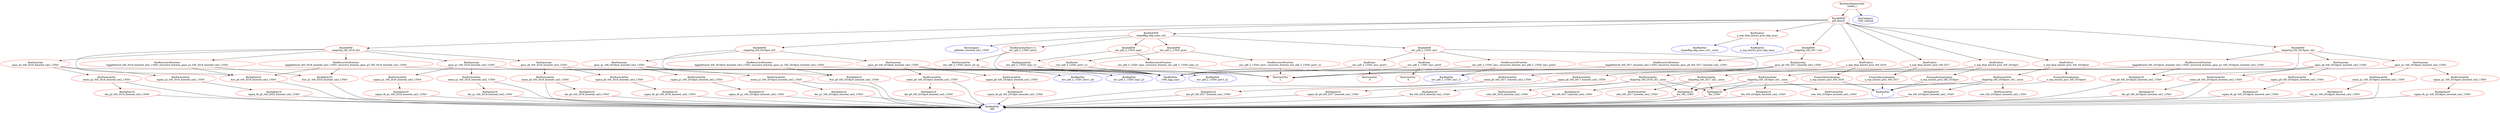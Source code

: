 digraph model_s{
"model_s" [ color=red, label="RooSimultaneousOpt\nmodel_s"];
"pdf_binch3" [ color=red, label="RooAddPdf\npdf_binch3"];
"shapeSig_ttH_2018_ch3" [ color=red, label="RooAddPdf\nshapeSig_ttH_2018_ch3"];
"gaus_g0_ttH_2018_boosted_cat2_13TeV" [ color=red, label="RooGaussian\ngaus_g0_ttH_2018_boosted_cat2_13TeV"];
"mean_g0_ttH_2018_boosted_cat2_13TeV" [ color=red, label="RooFormulaVar\nmean_g0_ttH_2018_boosted_cat2_13TeV"];
"dm_g0_ttH_2018_boosted_cat2_13TeV" [ color=red, label="RooSpline1D\ndm_g0_ttH_2018_boosted_cat2_13TeV"];
"MH" [ color=blue, label="RooRealVar\nMH"];
"sigma_g0_ttH_2018_boosted_cat2_13TeV" [ color=red, label="RooFormulaVar\nsigma_g0_ttH_2018_boosted_cat2_13TeV"];
"sigma_fit_g0_ttH_2018_boosted_cat2_13TeV" [ color=red, label="RooSpline1D\nsigma_fit_g0_ttH_2018_boosted_cat2_13TeV"];
"CMS_hgg_mass" [ color=blue, label="RooRealVar\nCMS_hgg_mass"];
"gaus_g1_ttH_2018_boosted_cat2_13TeV" [ color=red, label="RooGaussian\ngaus_g1_ttH_2018_boosted_cat2_13TeV"];
"mean_g1_ttH_2018_boosted_cat2_13TeV" [ color=red, label="RooFormulaVar\nmean_g1_ttH_2018_boosted_cat2_13TeV"];
"dm_g1_ttH_2018_boosted_cat2_13TeV" [ color=red, label="RooSpline1D\ndm_g1_ttH_2018_boosted_cat2_13TeV"];
"sigma_g1_ttH_2018_boosted_cat2_13TeV" [ color=red, label="RooFormulaVar\nsigma_g1_ttH_2018_boosted_cat2_13TeV"];
"sigma_fit_g1_ttH_2018_boosted_cat2_13TeV" [ color=red, label="RooSpline1D\nsigma_fit_g1_ttH_2018_boosted_cat2_13TeV"];
"gaus_g2_ttH_2018_boosted_cat2_13TeV" [ color=red, label="RooGaussian\ngaus_g2_ttH_2018_boosted_cat2_13TeV"];
"mean_g2_ttH_2018_boosted_cat2_13TeV" [ color=red, label="RooFormulaVar\nmean_g2_ttH_2018_boosted_cat2_13TeV"];
"dm_g2_ttH_2018_boosted_cat2_13TeV" [ color=red, label="RooSpline1D\ndm_g2_ttH_2018_boosted_cat2_13TeV"];
"sigma_g2_ttH_2018_boosted_cat2_13TeV" [ color=red, label="RooFormulaVar\nsigma_g2_ttH_2018_boosted_cat2_13TeV"];
"sigma_fit_g2_ttH_2018_boosted_cat2_13TeV" [ color=red, label="RooSpline1D\nsigma_fit_g2_ttH_2018_boosted_cat2_13TeV"];
"frac_g0_ttH_2018_boosted_cat2_13TeV" [ color=red, label="RooSpline1D\nfrac_g0_ttH_2018_boosted_cat2_13TeV"];
"hggpdfsmrel_ttH_2018_boosted_cat2_13TeV_recursive_fraction_gaus_g1_ttH_2018_boosted_cat2_13TeV" [ color=red, label="RooRecursiveFraction\nhggpdfsmrel_ttH_2018_boosted_cat2_13TeV_recursive_fraction_gaus_g1_ttH_2018_boosted_cat2_13TeV"];
"frac_g1_ttH_2018_boosted_cat2_13TeV" [ color=red, label="RooSpline1D\nfrac_g1_ttH_2018_boosted_cat2_13TeV"];
"hggpdfsmrel_ttH_2018_boosted_cat2_13TeV_recursive_fraction_gaus_g2_ttH_2018_boosted_cat2_13TeV" [ color=red, label="RooRecursiveFraction\nhggpdfsmrel_ttH_2018_boosted_cat2_13TeV_recursive_fraction_gaus_g2_ttH_2018_boosted_cat2_13TeV"];
"1" [ color=red, label="RooConstVar\n1"];
"n_exp_final_binch3_proc_ttH_2018" [ color=red, label="RooProduct\nn_exp_final_binch3_proc_ttH_2018"];
"n_exp_binch3_proc_ttH_2018" [ color=red, label="ProcessNormalization\nn_exp_binch3_proc_ttH_2018"];
"r" [ color=blue, label="RooRealVar\nr"];
"shapeSig_ttH_2018_ch3__norm" [ color=red, label="RooFormulaVar\nshapeSig_ttH_2018_ch3__norm"];
"fxs_ttH_13TeV" [ color=red, label="RooSpline1D\nfxs_ttH_13TeV"];
"fbr_13TeV" [ color=red, label="RooSpline1D\nfbr_13TeV"];
"fea_ttH_2018_boosted_cat2_13TeV" [ color=red, label="RooSpline1D\nfea_ttH_2018_boosted_cat2_13TeV"];
"rate_ttH_2018_boosted_cat2_13TeV" [ color=red, label="RooFormulaVar\nrate_ttH_2018_boosted_cat2_13TeV"];
"shapeBkg_bkg_mass_ch3" [ color=red, label="RooMultiPdf\nshapeBkg_bkg_mass_ch3"];
"pdfindex_boosted_cat2_13TeV" [ color=blue, label="RooCategory\npdfindex_boosted_cat2_13TeV"];
"env_pdf_2_13TeV_bern1" [ color=red, label="RooBernsteinFast<1>\nenv_pdf_2_13TeV_bern1"];
"env_pdf_2_13TeV_bern1_p0_sq" [ color=red, label="RooFormulaVar\nenv_pdf_2_13TeV_bern1_p0_sq"];
"env_pdf_2_13TeV_bern1_p0" [ color=blue, label="RooRealVar\nenv_pdf_2_13TeV_bern1_p0"];
"env_pdf_2_13TeV_exp1" [ color=red, label="RooAddPdf\nenv_pdf_2_13TeV_exp1"];
"env_pdf_2_13TeV_exp1_e1" [ color=red, label="RooExponential\nenv_pdf_2_13TeV_exp1_e1"];
"env_pdf_2_13TeV_exp1_p1" [ color=blue, label="RooRealVar\nenv_pdf_2_13TeV_exp1_p1"];
"env_pdf_2_13TeV_exp1_recursive_fraction_env_pdf_2_13TeV_exp1_e1" [ color=red, label="RooRecursiveFraction\nenv_pdf_2_13TeV_exp1_recursive_fraction_env_pdf_2_13TeV_exp1_e1"];
"env_pdf_2_13TeV_pow1" [ color=red, label="RooAddPdf\nenv_pdf_2_13TeV_pow1"];
"env_pdf_2_13TeV_pow1_e1" [ color=red, label="RooPower\nenv_pdf_2_13TeV_pow1_e1"];
"env_pdf_2_13TeV_pow1_p1" [ color=blue, label="RooRealVar\nenv_pdf_2_13TeV_pow1_p1"];
"env_pdf_2_13TeV_pow1_recursive_fraction_env_pdf_2_13TeV_pow1_e1" [ color=red, label="RooRecursiveFraction\nenv_pdf_2_13TeV_pow1_recursive_fraction_env_pdf_2_13TeV_pow1_e1"];
"env_pdf_2_13TeV_lau1" [ color=red, label="RooAddPdf\nenv_pdf_2_13TeV_lau1"];
"env_pdf_2_13TeV_lau1_pow0" [ color=red, label="RooPower\nenv_pdf_2_13TeV_lau1_pow0"];
"-4" [ color=red, label="RooConstVar\n-4"];
"env_pdf_2_13TeV_lau1_l1" [ color=blue, label="RooRealVar\nenv_pdf_2_13TeV_lau1_l1"];
"env_pdf_2_13TeV_lau1_powl1" [ color=red, label="RooPower\nenv_pdf_2_13TeV_lau1_powl1"];
"-5" [ color=red, label="RooConstVar\n-5"];
"env_pdf_2_13TeV_lau1_recursive_fraction_env_pdf_2_13TeV_lau1_powl1" [ color=red, label="RooRecursiveFraction\nenv_pdf_2_13TeV_lau1_recursive_fraction_env_pdf_2_13TeV_lau1_powl1"];
"n_exp_final_binch3_proc_bkg_mass" [ color=red, label="RooProduct\nn_exp_final_binch3_proc_bkg_mass"];
"n_exp_binch3_proc_bkg_mass" [ color=blue, label="RooRealVar\nn_exp_binch3_proc_bkg_mass"];
"shapeBkg_bkg_mass_ch3__norm" [ color=blue, label="RooRealVar\nshapeBkg_bkg_mass_ch3__norm"];
"shapeSig_ttH_2016pre_ch3" [ color=red, label="RooAddPdf\nshapeSig_ttH_2016pre_ch3"];
"gaus_g0_ttH_2016pre_boosted_cat2_13TeV" [ color=red, label="RooGaussian\ngaus_g0_ttH_2016pre_boosted_cat2_13TeV"];
"mean_g0_ttH_2016pre_boosted_cat2_13TeV" [ color=red, label="RooFormulaVar\nmean_g0_ttH_2016pre_boosted_cat2_13TeV"];
"dm_g0_ttH_2016pre_boosted_cat2_13TeV" [ color=red, label="RooSpline1D\ndm_g0_ttH_2016pre_boosted_cat2_13TeV"];
"sigma_g0_ttH_2016pre_boosted_cat2_13TeV" [ color=red, label="RooFormulaVar\nsigma_g0_ttH_2016pre_boosted_cat2_13TeV"];
"sigma_fit_g0_ttH_2016pre_boosted_cat2_13TeV" [ color=red, label="RooSpline1D\nsigma_fit_g0_ttH_2016pre_boosted_cat2_13TeV"];
"frac_g0_ttH_2016pre_boosted_cat2_13TeV" [ color=red, label="RooSpline1D\nfrac_g0_ttH_2016pre_boosted_cat2_13TeV"];
"gaus_g1_ttH_2016pre_boosted_cat2_13TeV" [ color=red, label="RooGaussian\ngaus_g1_ttH_2016pre_boosted_cat2_13TeV"];
"mean_g1_ttH_2016pre_boosted_cat2_13TeV" [ color=red, label="RooFormulaVar\nmean_g1_ttH_2016pre_boosted_cat2_13TeV"];
"dm_g1_ttH_2016pre_boosted_cat2_13TeV" [ color=red, label="RooSpline1D\ndm_g1_ttH_2016pre_boosted_cat2_13TeV"];
"sigma_g1_ttH_2016pre_boosted_cat2_13TeV" [ color=red, label="RooFormulaVar\nsigma_g1_ttH_2016pre_boosted_cat2_13TeV"];
"sigma_fit_g1_ttH_2016pre_boosted_cat2_13TeV" [ color=red, label="RooSpline1D\nsigma_fit_g1_ttH_2016pre_boosted_cat2_13TeV"];
"hggpdfsmrel_ttH_2016pre_boosted_cat2_13TeV_recursive_fraction_gaus_g1_ttH_2016pre_boosted_cat2_13TeV" [ color=red, label="RooRecursiveFraction\nhggpdfsmrel_ttH_2016pre_boosted_cat2_13TeV_recursive_fraction_gaus_g1_ttH_2016pre_boosted_cat2_13TeV"];
"n_exp_final_binch3_proc_ttH_2016pre" [ color=red, label="RooProduct\nn_exp_final_binch3_proc_ttH_2016pre"];
"n_exp_binch3_proc_ttH_2016pre" [ color=red, label="ProcessNormalization\nn_exp_binch3_proc_ttH_2016pre"];
"shapeSig_ttH_2016pre_ch3__norm" [ color=red, label="RooFormulaVar\nshapeSig_ttH_2016pre_ch3__norm"];
"fea_ttH_2016pre_boosted_cat2_13TeV" [ color=red, label="RooSpline1D\nfea_ttH_2016pre_boosted_cat2_13TeV"];
"rate_ttH_2016pre_boosted_cat2_13TeV" [ color=red, label="RooFormulaVar\nrate_ttH_2016pre_boosted_cat2_13TeV"];
"shapeSig_ttH_2017_ch3" [ color=red, label="RooAddPdf\nshapeSig_ttH_2017_ch3"];
"gaus_g0_ttH_2017_boosted_cat2_13TeV" [ color=red, label="RooGaussian\ngaus_g0_ttH_2017_boosted_cat2_13TeV"];
"mean_g0_ttH_2017_boosted_cat2_13TeV" [ color=red, label="RooFormulaVar\nmean_g0_ttH_2017_boosted_cat2_13TeV"];
"dm_g0_ttH_2017_boosted_cat2_13TeV" [ color=red, label="RooSpline1D\ndm_g0_ttH_2017_boosted_cat2_13TeV"];
"sigma_g0_ttH_2017_boosted_cat2_13TeV" [ color=red, label="RooFormulaVar\nsigma_g0_ttH_2017_boosted_cat2_13TeV"];
"sigma_fit_g0_ttH_2017_boosted_cat2_13TeV" [ color=red, label="RooSpline1D\nsigma_fit_g0_ttH_2017_boosted_cat2_13TeV"];
"hggpdfsmrel_ttH_2017_boosted_cat2_13TeV_recursive_fraction_gaus_g0_ttH_2017_boosted_cat2_13TeV" [ color=red, label="RooRecursiveFraction\nhggpdfsmrel_ttH_2017_boosted_cat2_13TeV_recursive_fraction_gaus_g0_ttH_2017_boosted_cat2_13TeV"];
"n_exp_final_binch3_proc_ttH_2017" [ color=red, label="RooProduct\nn_exp_final_binch3_proc_ttH_2017"];
"n_exp_binch3_proc_ttH_2017" [ color=red, label="ProcessNormalization\nn_exp_binch3_proc_ttH_2017"];
"shapeSig_ttH_2017_ch3__norm" [ color=red, label="RooFormulaVar\nshapeSig_ttH_2017_ch3__norm"];
"fea_ttH_2017_boosted_cat2_13TeV" [ color=red, label="RooSpline1D\nfea_ttH_2017_boosted_cat2_13TeV"];
"rate_ttH_2017_boosted_cat2_13TeV" [ color=red, label="RooFormulaVar\nrate_ttH_2017_boosted_cat2_13TeV"];
"shapeSig_ttH_2016post_ch3" [ color=red, label="RooAddPdf\nshapeSig_ttH_2016post_ch3"];
"gaus_g0_ttH_2016post_boosted_cat2_13TeV" [ color=red, label="RooGaussian\ngaus_g0_ttH_2016post_boosted_cat2_13TeV"];
"mean_g0_ttH_2016post_boosted_cat2_13TeV" [ color=red, label="RooFormulaVar\nmean_g0_ttH_2016post_boosted_cat2_13TeV"];
"dm_g0_ttH_2016post_boosted_cat2_13TeV" [ color=red, label="RooSpline1D\ndm_g0_ttH_2016post_boosted_cat2_13TeV"];
"sigma_g0_ttH_2016post_boosted_cat2_13TeV" [ color=red, label="RooFormulaVar\nsigma_g0_ttH_2016post_boosted_cat2_13TeV"];
"sigma_fit_g0_ttH_2016post_boosted_cat2_13TeV" [ color=red, label="RooSpline1D\nsigma_fit_g0_ttH_2016post_boosted_cat2_13TeV"];
"gaus_g1_ttH_2016post_boosted_cat2_13TeV" [ color=red, label="RooGaussian\ngaus_g1_ttH_2016post_boosted_cat2_13TeV"];
"mean_g1_ttH_2016post_boosted_cat2_13TeV" [ color=red, label="RooFormulaVar\nmean_g1_ttH_2016post_boosted_cat2_13TeV"];
"dm_g1_ttH_2016post_boosted_cat2_13TeV" [ color=red, label="RooSpline1D\ndm_g1_ttH_2016post_boosted_cat2_13TeV"];
"sigma_g1_ttH_2016post_boosted_cat2_13TeV" [ color=red, label="RooFormulaVar\nsigma_g1_ttH_2016post_boosted_cat2_13TeV"];
"sigma_fit_g1_ttH_2016post_boosted_cat2_13TeV" [ color=red, label="RooSpline1D\nsigma_fit_g1_ttH_2016post_boosted_cat2_13TeV"];
"frac_g0_ttH_2016post_boosted_cat2_13TeV" [ color=red, label="RooSpline1D\nfrac_g0_ttH_2016post_boosted_cat2_13TeV"];
"hggpdfsmrel_ttH_2016post_boosted_cat2_13TeV_recursive_fraction_gaus_g1_ttH_2016post_boosted_cat2_13TeV" [ color=red, label="RooRecursiveFraction\nhggpdfsmrel_ttH_2016post_boosted_cat2_13TeV_recursive_fraction_gaus_g1_ttH_2016post_boosted_cat2_13TeV"];
"n_exp_final_binch3_proc_ttH_2016post" [ color=red, label="RooProduct\nn_exp_final_binch3_proc_ttH_2016post"];
"n_exp_binch3_proc_ttH_2016post" [ color=red, label="ProcessNormalization\nn_exp_binch3_proc_ttH_2016post"];
"shapeSig_ttH_2016post_ch3__norm" [ color=red, label="RooFormulaVar\nshapeSig_ttH_2016post_ch3__norm"];
"fea_ttH_2016post_boosted_cat2_13TeV" [ color=red, label="RooSpline1D\nfea_ttH_2016post_boosted_cat2_13TeV"];
"rate_ttH_2016post_boosted_cat2_13TeV" [ color=red, label="RooFormulaVar\nrate_ttH_2016post_boosted_cat2_13TeV"];
"CMS_channel" [ color=blue, label="RooCategory\nCMS_channel"];
"n_exp_binch3_proc_ttH_2016post" -> "r";
"n_exp_binch3_proc_ttH_2016pre" -> "r";
"fbr_13TeV" -> "MH";
"fea_ttH_2018_boosted_cat2_13TeV" -> "MH";
"shapeSig_ttH_2018_ch3__norm" -> "fbr_13TeV";
"shapeSig_ttH_2018_ch3__norm" -> "fea_ttH_2018_boosted_cat2_13TeV";
"shapeSig_ttH_2018_ch3__norm" -> "rate_ttH_2018_boosted_cat2_13TeV";
"shapeSig_ttH_2018_ch3__norm" -> "fxs_ttH_13TeV";
"fxs_ttH_13TeV" -> "MH";
"shapeSig_ttH_2016post_ch3__norm" -> "fbr_13TeV";
"shapeSig_ttH_2016post_ch3__norm" -> "fxs_ttH_13TeV";
"shapeSig_ttH_2016post_ch3__norm" -> "fea_ttH_2016post_boosted_cat2_13TeV";
"shapeSig_ttH_2016post_ch3__norm" -> "rate_ttH_2016post_boosted_cat2_13TeV";
"shapeSig_ttH_2016pre_ch3__norm" -> "fbr_13TeV";
"shapeSig_ttH_2016pre_ch3__norm" -> "fxs_ttH_13TeV";
"shapeSig_ttH_2016pre_ch3__norm" -> "fea_ttH_2016pre_boosted_cat2_13TeV";
"shapeSig_ttH_2016pre_ch3__norm" -> "rate_ttH_2016pre_boosted_cat2_13TeV";
"shapeSig_ttH_2017_ch3__norm" -> "fbr_13TeV";
"shapeSig_ttH_2017_ch3__norm" -> "fxs_ttH_13TeV";
"shapeSig_ttH_2017_ch3__norm" -> "fea_ttH_2017_boosted_cat2_13TeV";
"shapeSig_ttH_2017_ch3__norm" -> "rate_ttH_2017_boosted_cat2_13TeV";
"fea_ttH_2016pre_boosted_cat2_13TeV" -> "MH";
"fea_ttH_2017_boosted_cat2_13TeV" -> "MH";
"fea_ttH_2016post_boosted_cat2_13TeV" -> "MH";
"n_exp_binch3_proc_ttH_2018" -> "r";
"n_exp_binch3_proc_ttH_2017" -> "r";
"model_s" -> "CMS_channel";
"model_s" -> "pdf_binch3";
"pdf_binch3" -> "shapeSig_ttH_2018_ch3";
"pdf_binch3" -> "n_exp_final_binch3_proc_ttH_2018";
"pdf_binch3" -> "shapeBkg_bkg_mass_ch3";
"pdf_binch3" -> "n_exp_final_binch3_proc_bkg_mass";
"pdf_binch3" -> "shapeSig_ttH_2016pre_ch3";
"pdf_binch3" -> "n_exp_final_binch3_proc_ttH_2016pre";
"pdf_binch3" -> "shapeSig_ttH_2017_ch3";
"pdf_binch3" -> "n_exp_final_binch3_proc_ttH_2017";
"pdf_binch3" -> "shapeSig_ttH_2016post_ch3";
"pdf_binch3" -> "n_exp_final_binch3_proc_ttH_2016post";
"shapeSig_ttH_2018_ch3" -> "gaus_g0_ttH_2018_boosted_cat2_13TeV";
"shapeSig_ttH_2018_ch3" -> "gaus_g1_ttH_2018_boosted_cat2_13TeV";
"shapeSig_ttH_2018_ch3" -> "gaus_g2_ttH_2018_boosted_cat2_13TeV";
"shapeSig_ttH_2018_ch3" -> "frac_g0_ttH_2018_boosted_cat2_13TeV";
"shapeSig_ttH_2018_ch3" -> "hggpdfsmrel_ttH_2018_boosted_cat2_13TeV_recursive_fraction_gaus_g1_ttH_2018_boosted_cat2_13TeV";
"shapeSig_ttH_2018_ch3" -> "hggpdfsmrel_ttH_2018_boosted_cat2_13TeV_recursive_fraction_gaus_g2_ttH_2018_boosted_cat2_13TeV";
"gaus_g0_ttH_2018_boosted_cat2_13TeV" -> "CMS_hgg_mass";
"gaus_g0_ttH_2018_boosted_cat2_13TeV" -> "mean_g0_ttH_2018_boosted_cat2_13TeV";
"gaus_g0_ttH_2018_boosted_cat2_13TeV" -> "sigma_g0_ttH_2018_boosted_cat2_13TeV";
"mean_g0_ttH_2018_boosted_cat2_13TeV" -> "MH";
"mean_g0_ttH_2018_boosted_cat2_13TeV" -> "dm_g0_ttH_2018_boosted_cat2_13TeV";
"dm_g0_ttH_2018_boosted_cat2_13TeV" -> "MH";
"sigma_g0_ttH_2018_boosted_cat2_13TeV" -> "sigma_fit_g0_ttH_2018_boosted_cat2_13TeV";
"sigma_fit_g0_ttH_2018_boosted_cat2_13TeV" -> "MH";
"gaus_g1_ttH_2018_boosted_cat2_13TeV" -> "CMS_hgg_mass";
"gaus_g1_ttH_2018_boosted_cat2_13TeV" -> "mean_g1_ttH_2018_boosted_cat2_13TeV";
"gaus_g1_ttH_2018_boosted_cat2_13TeV" -> "sigma_g1_ttH_2018_boosted_cat2_13TeV";
"mean_g1_ttH_2018_boosted_cat2_13TeV" -> "MH";
"mean_g1_ttH_2018_boosted_cat2_13TeV" -> "dm_g1_ttH_2018_boosted_cat2_13TeV";
"dm_g1_ttH_2018_boosted_cat2_13TeV" -> "MH";
"sigma_g1_ttH_2018_boosted_cat2_13TeV" -> "sigma_fit_g1_ttH_2018_boosted_cat2_13TeV";
"sigma_fit_g1_ttH_2018_boosted_cat2_13TeV" -> "MH";
"gaus_g2_ttH_2018_boosted_cat2_13TeV" -> "CMS_hgg_mass";
"gaus_g2_ttH_2018_boosted_cat2_13TeV" -> "mean_g2_ttH_2018_boosted_cat2_13TeV";
"gaus_g2_ttH_2018_boosted_cat2_13TeV" -> "sigma_g2_ttH_2018_boosted_cat2_13TeV";
"mean_g2_ttH_2018_boosted_cat2_13TeV" -> "MH";
"mean_g2_ttH_2018_boosted_cat2_13TeV" -> "dm_g2_ttH_2018_boosted_cat2_13TeV";
"dm_g2_ttH_2018_boosted_cat2_13TeV" -> "MH";
"sigma_g2_ttH_2018_boosted_cat2_13TeV" -> "sigma_fit_g2_ttH_2018_boosted_cat2_13TeV";
"sigma_fit_g2_ttH_2018_boosted_cat2_13TeV" -> "MH";
"frac_g0_ttH_2018_boosted_cat2_13TeV" -> "MH";
"hggpdfsmrel_ttH_2018_boosted_cat2_13TeV_recursive_fraction_gaus_g1_ttH_2018_boosted_cat2_13TeV" -> "frac_g0_ttH_2018_boosted_cat2_13TeV";
"hggpdfsmrel_ttH_2018_boosted_cat2_13TeV_recursive_fraction_gaus_g1_ttH_2018_boosted_cat2_13TeV" -> "frac_g1_ttH_2018_boosted_cat2_13TeV";
"frac_g1_ttH_2018_boosted_cat2_13TeV" -> "MH";
"hggpdfsmrel_ttH_2018_boosted_cat2_13TeV_recursive_fraction_gaus_g2_ttH_2018_boosted_cat2_13TeV" -> "frac_g0_ttH_2018_boosted_cat2_13TeV";
"hggpdfsmrel_ttH_2018_boosted_cat2_13TeV_recursive_fraction_gaus_g2_ttH_2018_boosted_cat2_13TeV" -> "frac_g1_ttH_2018_boosted_cat2_13TeV";
"hggpdfsmrel_ttH_2018_boosted_cat2_13TeV_recursive_fraction_gaus_g2_ttH_2018_boosted_cat2_13TeV" -> "1";
"n_exp_final_binch3_proc_ttH_2018" -> "shapeSig_ttH_2018_ch3__norm";
"n_exp_final_binch3_proc_ttH_2018" -> "n_exp_binch3_proc_ttH_2018";
"shapeBkg_bkg_mass_ch3" -> "pdfindex_boosted_cat2_13TeV";
"shapeBkg_bkg_mass_ch3" -> "env_pdf_2_13TeV_bern1";
"shapeBkg_bkg_mass_ch3" -> "env_pdf_2_13TeV_exp1";
"shapeBkg_bkg_mass_ch3" -> "env_pdf_2_13TeV_pow1";
"shapeBkg_bkg_mass_ch3" -> "env_pdf_2_13TeV_lau1";
"env_pdf_2_13TeV_bern1" -> "CMS_hgg_mass";
"env_pdf_2_13TeV_bern1" -> "env_pdf_2_13TeV_bern1_p0_sq";
"env_pdf_2_13TeV_bern1_p0_sq" -> "env_pdf_2_13TeV_bern1_p0";
"env_pdf_2_13TeV_exp1" -> "env_pdf_2_13TeV_exp1_e1";
"env_pdf_2_13TeV_exp1" -> "env_pdf_2_13TeV_exp1_recursive_fraction_env_pdf_2_13TeV_exp1_e1";
"env_pdf_2_13TeV_exp1_e1" -> "CMS_hgg_mass";
"env_pdf_2_13TeV_exp1_e1" -> "env_pdf_2_13TeV_exp1_p1";
"env_pdf_2_13TeV_exp1_recursive_fraction_env_pdf_2_13TeV_exp1_e1" -> "1";
"env_pdf_2_13TeV_pow1" -> "env_pdf_2_13TeV_pow1_e1";
"env_pdf_2_13TeV_pow1" -> "env_pdf_2_13TeV_pow1_recursive_fraction_env_pdf_2_13TeV_pow1_e1";
"env_pdf_2_13TeV_pow1_e1" -> "CMS_hgg_mass";
"env_pdf_2_13TeV_pow1_e1" -> "env_pdf_2_13TeV_pow1_p1";
"env_pdf_2_13TeV_pow1_recursive_fraction_env_pdf_2_13TeV_pow1_e1" -> "1";
"env_pdf_2_13TeV_lau1" -> "env_pdf_2_13TeV_lau1_pow0";
"env_pdf_2_13TeV_lau1" -> "env_pdf_2_13TeV_lau1_l1";
"env_pdf_2_13TeV_lau1" -> "env_pdf_2_13TeV_lau1_powl1";
"env_pdf_2_13TeV_lau1" -> "env_pdf_2_13TeV_lau1_recursive_fraction_env_pdf_2_13TeV_lau1_powl1";
"env_pdf_2_13TeV_lau1_pow0" -> "CMS_hgg_mass";
"env_pdf_2_13TeV_lau1_pow0" -> "-4";
"env_pdf_2_13TeV_lau1_powl1" -> "CMS_hgg_mass";
"env_pdf_2_13TeV_lau1_powl1" -> "-5";
"env_pdf_2_13TeV_lau1_recursive_fraction_env_pdf_2_13TeV_lau1_powl1" -> "1";
"env_pdf_2_13TeV_lau1_recursive_fraction_env_pdf_2_13TeV_lau1_powl1" -> "env_pdf_2_13TeV_lau1_l1";
"n_exp_final_binch3_proc_bkg_mass" -> "n_exp_binch3_proc_bkg_mass";
"n_exp_final_binch3_proc_bkg_mass" -> "shapeBkg_bkg_mass_ch3__norm";
"shapeSig_ttH_2016pre_ch3" -> "gaus_g0_ttH_2016pre_boosted_cat2_13TeV";
"shapeSig_ttH_2016pre_ch3" -> "frac_g0_ttH_2016pre_boosted_cat2_13TeV";
"shapeSig_ttH_2016pre_ch3" -> "gaus_g1_ttH_2016pre_boosted_cat2_13TeV";
"shapeSig_ttH_2016pre_ch3" -> "hggpdfsmrel_ttH_2016pre_boosted_cat2_13TeV_recursive_fraction_gaus_g1_ttH_2016pre_boosted_cat2_13TeV";
"gaus_g0_ttH_2016pre_boosted_cat2_13TeV" -> "CMS_hgg_mass";
"gaus_g0_ttH_2016pre_boosted_cat2_13TeV" -> "mean_g0_ttH_2016pre_boosted_cat2_13TeV";
"gaus_g0_ttH_2016pre_boosted_cat2_13TeV" -> "sigma_g0_ttH_2016pre_boosted_cat2_13TeV";
"mean_g0_ttH_2016pre_boosted_cat2_13TeV" -> "MH";
"mean_g0_ttH_2016pre_boosted_cat2_13TeV" -> "dm_g0_ttH_2016pre_boosted_cat2_13TeV";
"dm_g0_ttH_2016pre_boosted_cat2_13TeV" -> "MH";
"sigma_g0_ttH_2016pre_boosted_cat2_13TeV" -> "sigma_fit_g0_ttH_2016pre_boosted_cat2_13TeV";
"sigma_fit_g0_ttH_2016pre_boosted_cat2_13TeV" -> "MH";
"frac_g0_ttH_2016pre_boosted_cat2_13TeV" -> "MH";
"gaus_g1_ttH_2016pre_boosted_cat2_13TeV" -> "CMS_hgg_mass";
"gaus_g1_ttH_2016pre_boosted_cat2_13TeV" -> "mean_g1_ttH_2016pre_boosted_cat2_13TeV";
"gaus_g1_ttH_2016pre_boosted_cat2_13TeV" -> "sigma_g1_ttH_2016pre_boosted_cat2_13TeV";
"mean_g1_ttH_2016pre_boosted_cat2_13TeV" -> "MH";
"mean_g1_ttH_2016pre_boosted_cat2_13TeV" -> "dm_g1_ttH_2016pre_boosted_cat2_13TeV";
"dm_g1_ttH_2016pre_boosted_cat2_13TeV" -> "MH";
"sigma_g1_ttH_2016pre_boosted_cat2_13TeV" -> "sigma_fit_g1_ttH_2016pre_boosted_cat2_13TeV";
"sigma_fit_g1_ttH_2016pre_boosted_cat2_13TeV" -> "MH";
"hggpdfsmrel_ttH_2016pre_boosted_cat2_13TeV_recursive_fraction_gaus_g1_ttH_2016pre_boosted_cat2_13TeV" -> "1";
"hggpdfsmrel_ttH_2016pre_boosted_cat2_13TeV_recursive_fraction_gaus_g1_ttH_2016pre_boosted_cat2_13TeV" -> "frac_g0_ttH_2016pre_boosted_cat2_13TeV";
"n_exp_final_binch3_proc_ttH_2016pre" -> "n_exp_binch3_proc_ttH_2016pre";
"n_exp_final_binch3_proc_ttH_2016pre" -> "shapeSig_ttH_2016pre_ch3__norm";
"shapeSig_ttH_2017_ch3" -> "gaus_g0_ttH_2017_boosted_cat2_13TeV";
"shapeSig_ttH_2017_ch3" -> "hggpdfsmrel_ttH_2017_boosted_cat2_13TeV_recursive_fraction_gaus_g0_ttH_2017_boosted_cat2_13TeV";
"gaus_g0_ttH_2017_boosted_cat2_13TeV" -> "CMS_hgg_mass";
"gaus_g0_ttH_2017_boosted_cat2_13TeV" -> "mean_g0_ttH_2017_boosted_cat2_13TeV";
"gaus_g0_ttH_2017_boosted_cat2_13TeV" -> "sigma_g0_ttH_2017_boosted_cat2_13TeV";
"mean_g0_ttH_2017_boosted_cat2_13TeV" -> "MH";
"mean_g0_ttH_2017_boosted_cat2_13TeV" -> "dm_g0_ttH_2017_boosted_cat2_13TeV";
"dm_g0_ttH_2017_boosted_cat2_13TeV" -> "MH";
"sigma_g0_ttH_2017_boosted_cat2_13TeV" -> "sigma_fit_g0_ttH_2017_boosted_cat2_13TeV";
"sigma_fit_g0_ttH_2017_boosted_cat2_13TeV" -> "MH";
"hggpdfsmrel_ttH_2017_boosted_cat2_13TeV_recursive_fraction_gaus_g0_ttH_2017_boosted_cat2_13TeV" -> "1";
"n_exp_final_binch3_proc_ttH_2017" -> "shapeSig_ttH_2017_ch3__norm";
"n_exp_final_binch3_proc_ttH_2017" -> "n_exp_binch3_proc_ttH_2017";
"shapeSig_ttH_2016post_ch3" -> "gaus_g0_ttH_2016post_boosted_cat2_13TeV";
"shapeSig_ttH_2016post_ch3" -> "gaus_g1_ttH_2016post_boosted_cat2_13TeV";
"shapeSig_ttH_2016post_ch3" -> "frac_g0_ttH_2016post_boosted_cat2_13TeV";
"shapeSig_ttH_2016post_ch3" -> "hggpdfsmrel_ttH_2016post_boosted_cat2_13TeV_recursive_fraction_gaus_g1_ttH_2016post_boosted_cat2_13TeV";
"gaus_g0_ttH_2016post_boosted_cat2_13TeV" -> "CMS_hgg_mass";
"gaus_g0_ttH_2016post_boosted_cat2_13TeV" -> "mean_g0_ttH_2016post_boosted_cat2_13TeV";
"gaus_g0_ttH_2016post_boosted_cat2_13TeV" -> "sigma_g0_ttH_2016post_boosted_cat2_13TeV";
"mean_g0_ttH_2016post_boosted_cat2_13TeV" -> "MH";
"mean_g0_ttH_2016post_boosted_cat2_13TeV" -> "dm_g0_ttH_2016post_boosted_cat2_13TeV";
"dm_g0_ttH_2016post_boosted_cat2_13TeV" -> "MH";
"sigma_g0_ttH_2016post_boosted_cat2_13TeV" -> "sigma_fit_g0_ttH_2016post_boosted_cat2_13TeV";
"sigma_fit_g0_ttH_2016post_boosted_cat2_13TeV" -> "MH";
"gaus_g1_ttH_2016post_boosted_cat2_13TeV" -> "CMS_hgg_mass";
"gaus_g1_ttH_2016post_boosted_cat2_13TeV" -> "mean_g1_ttH_2016post_boosted_cat2_13TeV";
"gaus_g1_ttH_2016post_boosted_cat2_13TeV" -> "sigma_g1_ttH_2016post_boosted_cat2_13TeV";
"mean_g1_ttH_2016post_boosted_cat2_13TeV" -> "MH";
"mean_g1_ttH_2016post_boosted_cat2_13TeV" -> "dm_g1_ttH_2016post_boosted_cat2_13TeV";
"dm_g1_ttH_2016post_boosted_cat2_13TeV" -> "MH";
"sigma_g1_ttH_2016post_boosted_cat2_13TeV" -> "sigma_fit_g1_ttH_2016post_boosted_cat2_13TeV";
"sigma_fit_g1_ttH_2016post_boosted_cat2_13TeV" -> "MH";
"frac_g0_ttH_2016post_boosted_cat2_13TeV" -> "MH";
"hggpdfsmrel_ttH_2016post_boosted_cat2_13TeV_recursive_fraction_gaus_g1_ttH_2016post_boosted_cat2_13TeV" -> "1";
"hggpdfsmrel_ttH_2016post_boosted_cat2_13TeV_recursive_fraction_gaus_g1_ttH_2016post_boosted_cat2_13TeV" -> "frac_g0_ttH_2016post_boosted_cat2_13TeV";
"n_exp_final_binch3_proc_ttH_2016post" -> "n_exp_binch3_proc_ttH_2016post";
"n_exp_final_binch3_proc_ttH_2016post" -> "shapeSig_ttH_2016post_ch3__norm";
}
